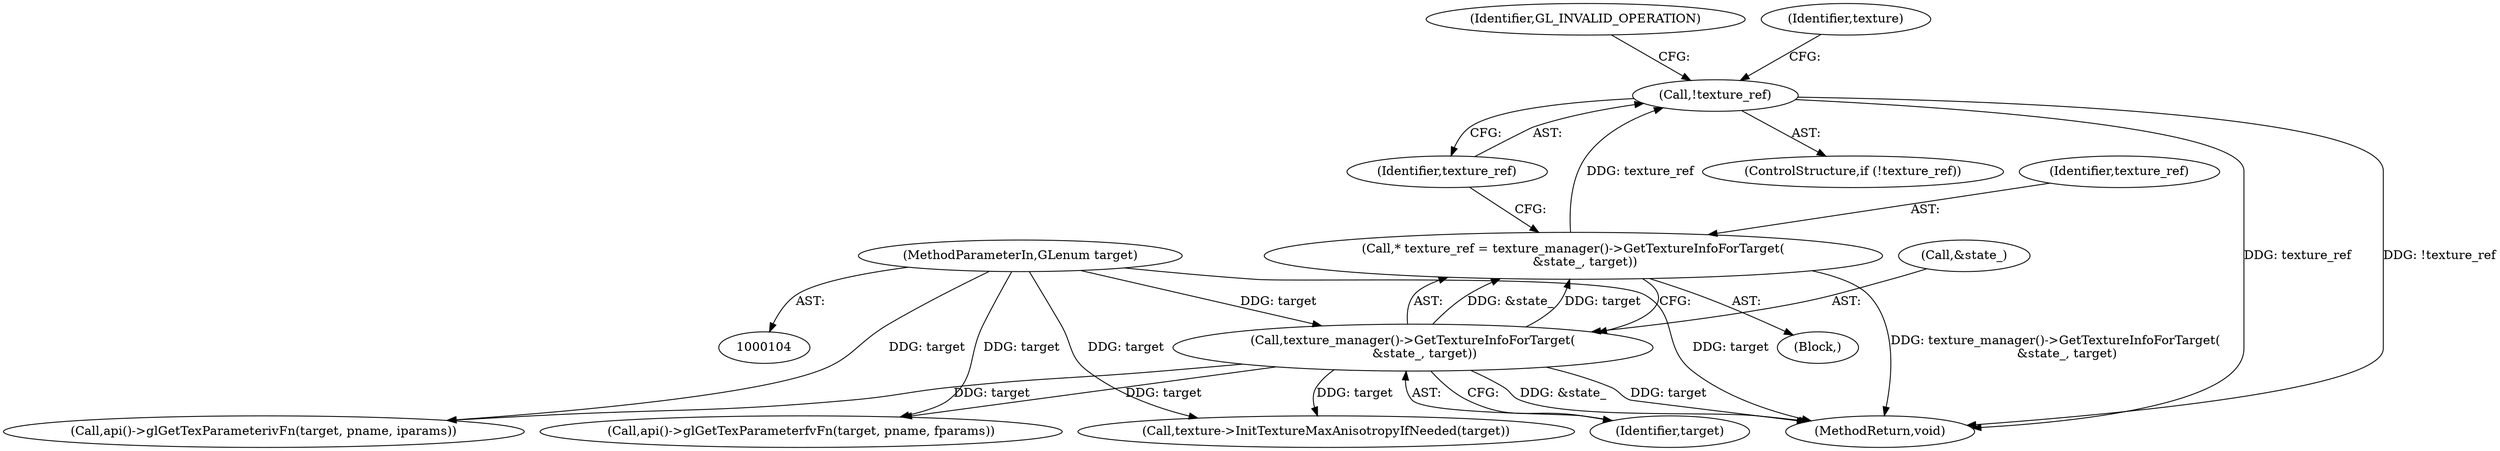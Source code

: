 digraph "0_Chrome_385508dc888ef15d272cdd2705b17996abc519d6@pointer" {
"1000119" [label="(Call,!texture_ref)"];
"1000112" [label="(Call,* texture_ref = texture_manager()->GetTextureInfoForTarget(\n      &state_, target))"];
"1000114" [label="(Call,texture_manager()->GetTextureInfoForTarget(\n      &state_, target))"];
"1000105" [label="(MethodParameterIn,GLenum target)"];
"1000296" [label="(Call,api()->glGetTexParameterivFn(target, pname, iparams))"];
"1000114" [label="(Call,texture_manager()->GetTextureInfoForTarget(\n      &state_, target))"];
"1000105" [label="(MethodParameterIn,GLenum target)"];
"1000113" [label="(Identifier,texture_ref)"];
"1000120" [label="(Identifier,texture_ref)"];
"1000118" [label="(ControlStructure,if (!texture_ref))"];
"1000123" [label="(Identifier,GL_INVALID_OPERATION)"];
"1000290" [label="(Call,api()->glGetTexParameterfvFn(target, pname, fparams))"];
"1000129" [label="(Identifier,texture)"];
"1000112" [label="(Call,* texture_ref = texture_manager()->GetTextureInfoForTarget(\n      &state_, target))"];
"1000110" [label="(Block,)"];
"1000140" [label="(Call,texture->InitTextureMaxAnisotropyIfNeeded(target))"];
"1000119" [label="(Call,!texture_ref)"];
"1000115" [label="(Call,&state_)"];
"1000300" [label="(MethodReturn,void)"];
"1000117" [label="(Identifier,target)"];
"1000119" -> "1000118"  [label="AST: "];
"1000119" -> "1000120"  [label="CFG: "];
"1000120" -> "1000119"  [label="AST: "];
"1000123" -> "1000119"  [label="CFG: "];
"1000129" -> "1000119"  [label="CFG: "];
"1000119" -> "1000300"  [label="DDG: texture_ref"];
"1000119" -> "1000300"  [label="DDG: !texture_ref"];
"1000112" -> "1000119"  [label="DDG: texture_ref"];
"1000112" -> "1000110"  [label="AST: "];
"1000112" -> "1000114"  [label="CFG: "];
"1000113" -> "1000112"  [label="AST: "];
"1000114" -> "1000112"  [label="AST: "];
"1000120" -> "1000112"  [label="CFG: "];
"1000112" -> "1000300"  [label="DDG: texture_manager()->GetTextureInfoForTarget(\n      &state_, target)"];
"1000114" -> "1000112"  [label="DDG: &state_"];
"1000114" -> "1000112"  [label="DDG: target"];
"1000114" -> "1000117"  [label="CFG: "];
"1000115" -> "1000114"  [label="AST: "];
"1000117" -> "1000114"  [label="AST: "];
"1000114" -> "1000300"  [label="DDG: target"];
"1000114" -> "1000300"  [label="DDG: &state_"];
"1000105" -> "1000114"  [label="DDG: target"];
"1000114" -> "1000140"  [label="DDG: target"];
"1000114" -> "1000290"  [label="DDG: target"];
"1000114" -> "1000296"  [label="DDG: target"];
"1000105" -> "1000104"  [label="AST: "];
"1000105" -> "1000300"  [label="DDG: target"];
"1000105" -> "1000140"  [label="DDG: target"];
"1000105" -> "1000290"  [label="DDG: target"];
"1000105" -> "1000296"  [label="DDG: target"];
}
